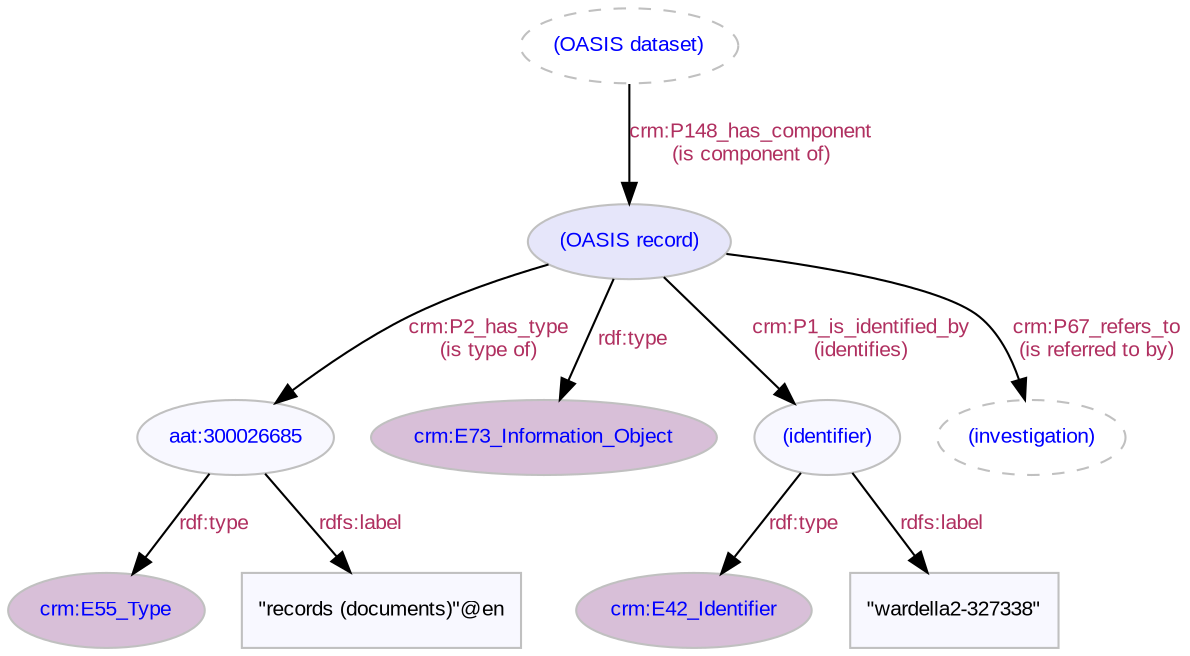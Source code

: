 digraph {
   // label = "OASIS Record";
   // labelloc = "t";
   node [color=gray, fontcolor=blue, fontsize=10, fontname=Arial, style=filled, fillcolor=ghostwhite];
   edge [color=black, fontcolor=maroon, fontsize=10, fontname=Arial ];
   "aat:300026685" [target="aat", URL="http://vocab.getty.edu/aat/300026685"]; 
   "crm:E42_Identifier" [fillcolor=thistle, target="crm", URL="http://www.cidoc-crm.org/cidoc-crm/E42_Identifier"];
   "crm:E73_Information_Object" [fillcolor=thistle, target="crm", URL="http://www.cidoc-crm.org/cidoc-crm/E73_Information_Object"];
   "crm:E55_Type" [fillcolor=thistle, target="crm", URL="http://www.cidoc-crm.org/cidoc-crm/E55_Type"];
   "\"records (documents)\"@en" [shape=box, fontcolor=black]; 
   "\"wardella2-327338\"" [shape=box, fontcolor=black];   
   "(OASIS dataset)" [style=dashed];
   "(OASIS record)" [fillcolor=lavender];
   "(OASIS record)" -> "crm:E73_Information_Object" [label="rdf:type", labelURL="http://www.w3.org/1999/02/22-rdf-syntax-ns#type"];
   "(identifier)" -> "crm:E42_Identifier" [label="rdf:type", labelURL="http://www.w3.org/1999/02/22-rdf-syntax-ns#type"];
   "aat:300026685" -> "crm:E55_Type" [label="rdf:type", labelURL="http://www.w3.org/1999/02/22-rdf-syntax-ns#type"];  
   "aat:300026685" -> "\"records (documents)\"@en" [label="rdfs:label", labelURL="http://www.w3.org/2000/01/rdf-schema#label"];
   "(OASIS record)" -> "aat:300026685" [label="crm:P2_has_type\n(is type of)", labelURL="http://www.cidoc-crm.org/cidoc-crm/P2_has_type"];
   "(OASIS dataset)" -> "(OASIS record)" [label="crm:P148_has_component\n(is component of)", labelURL="http://www.cidoc-crm.org/cidoc-crm/P148_has_component"];
   "(OASIS record)" -> "(identifier)" [label="crm:P1_is_identified_by\n(identifies)", labelURL="http://www.cidoc-crm.org/cidoc-crm/P1_is_identified_by"];
   "(identifier)" -> "\"wardella2-327338\"" [label="rdfs:label", labelURL="http://www.w3.org/2000/01/rdf-schema#label"];
   "(OASIS record)" -> "(investigation)" [label="crm:P67_refers_to\n(is referred to by)", labelURL="http://www.cidoc-crm.org/cidoc-crm/P67_refers_to"];
   "(investigation)" [style=dashed];
 }
